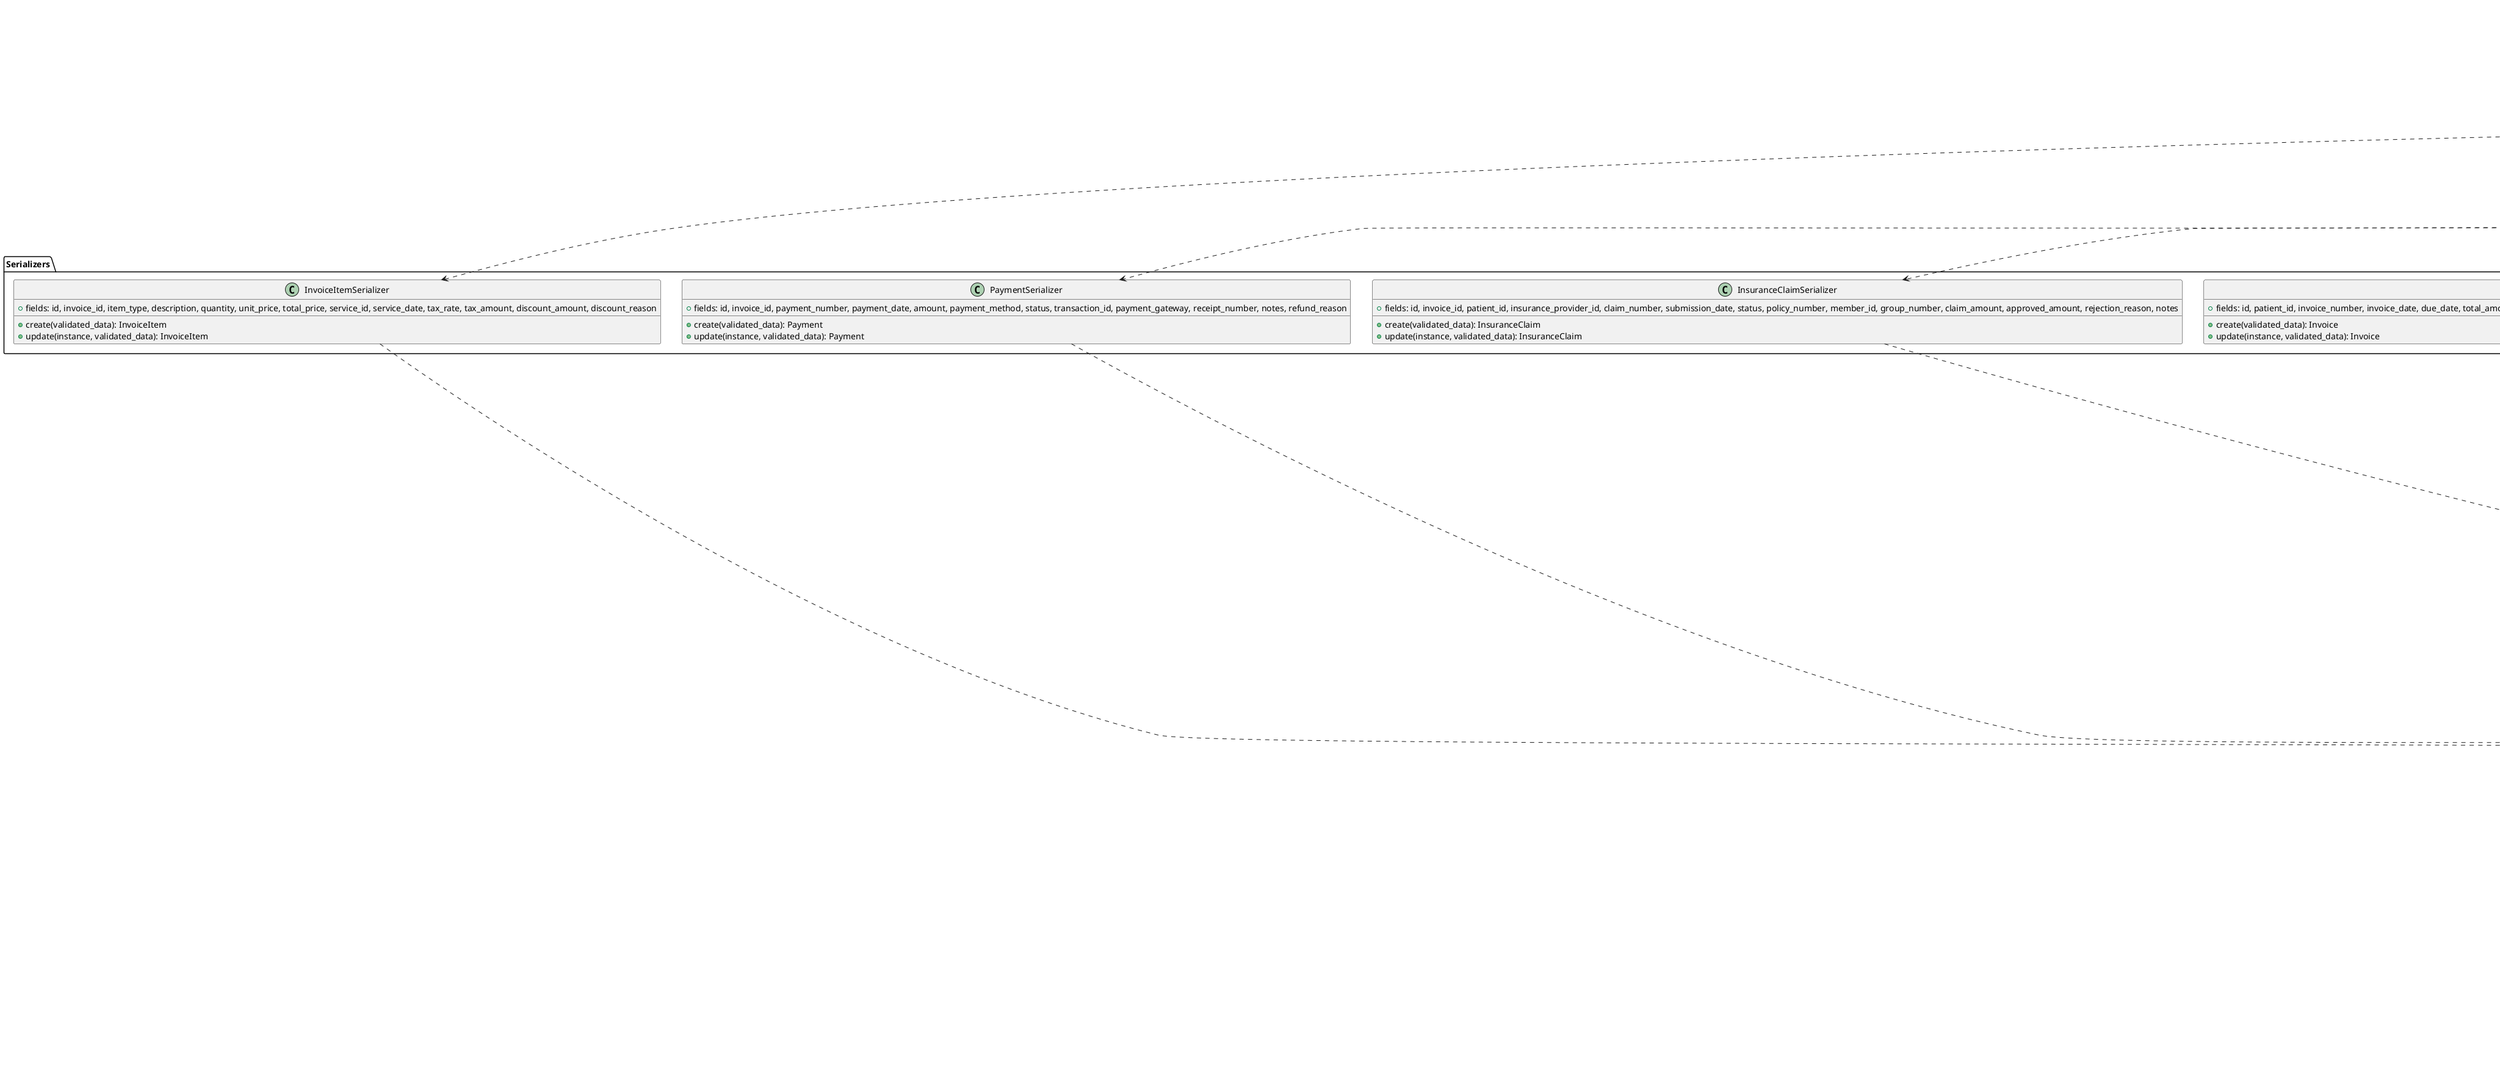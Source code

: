 @startuml
title Class Diagram - Billing Service

package "Models" {
  class Invoice {
    - id: UUID
    - patient_id: UUID
    - invoice_number: String
    - invoice_date: Date
    - due_date: Date
    - total_amount: Decimal
    - paid_amount: Decimal
    - status: InvoiceStatus
    - created_at: DateTime
    - updated_at: DateTime
    - encounter_id: UUID
    - notes: String
    - discount_amount: Decimal
    - discount_reason: String
    - tax_amount: Decimal
    - tax_rate: Decimal
    + get_items(): List<InvoiceItem>
    + get_payments(): List<Payment>
    + get_insurance_claim(): InsuranceClaim
    + calculate_total(): Decimal
    + calculate_balance(): Decimal
    + is_overdue(): Boolean
    + is_paid(): Boolean
    + add_payment(amount: Decimal, method: PaymentMethod): Payment
    + cancel(): void
  }

  class InvoiceItem {
    - id: UUID
    - invoice_id: UUID
    - item_type: ItemType
    - description: String
    - quantity: Integer
    - unit_price: Decimal
    - total_price: Decimal
    - created_at: DateTime
    - updated_at: DateTime
    - service_id: UUID
    - service_date: Date
    - tax_rate: Decimal
    - tax_amount: Decimal
    - discount_amount: Decimal
    - discount_reason: String
    + get_invoice(): Invoice
    + calculate_total(): Decimal
  }

  class Payment {
    - id: UUID
    - invoice_id: UUID
    - payment_number: String
    - payment_date: Date
    - amount: Decimal
    - payment_method: PaymentMethod
    - status: PaymentStatus
    - created_at: DateTime
    - updated_at: DateTime
    - transaction_id: String
    - payment_gateway: String
    - receipt_number: String
    - notes: String
    - refund_reason: String
    + get_invoice(): Invoice
    + refund(reason: String): void
  }

  class InsuranceClaim {
    - id: UUID
    - invoice_id: UUID
    - patient_id: UUID
    - insurance_provider_id: UUID
    - claim_number: String
    - submission_date: Date
    - status: ClaimStatus
    - created_at: DateTime
    - updated_at: DateTime
    - policy_number: String
    - member_id: String
    - group_number: String
    - claim_amount: Decimal
    - approved_amount: Decimal
    - rejection_reason: String
    - notes: String
    + get_invoice(): Invoice
    + get_insurance_provider(): InsuranceProvider
    + submit(): void
    + approve(amount: Decimal): void
    + reject(reason: String): void
    + is_approved(): Boolean
    + is_rejected(): Boolean
  }

  class InsuranceProvider {
    - id: UUID
    - name: String
    - code: String
    - contact_person: String
    - phone: String
    - email: String
    - address: String
    - is_active: Boolean
    - created_at: DateTime
    - updated_at: DateTime
    - website: String
    - notes: String
    + get_claims(): List<InsuranceClaim>
    + get_coverages(): List<InsuranceCoverage>
  }

  class PriceList {
    - id: UUID
    - name: String
    - effective_from: Date
    - effective_to: Date
    - is_active: Boolean
    - created_at: DateTime
    - updated_at: DateTime
    - description: String
    - notes: String
    + get_items(): List<PriceListItem>
    + is_current(): Boolean
  }

  class PriceListItem {
    - id: UUID
    - price_list_id: UUID
    - service_code: String
    - service_name: String
    - service_type: ItemType
    - price: Decimal
    - is_active: Boolean
    - created_at: DateTime
    - updated_at: DateTime
    - description: String
    - notes: String
    + get_price_list(): PriceList
  }

  class InsuranceCoverage {
    - id: UUID
    - insurance_provider_id: UUID
    - service_code: String
    - service_name: String
    - coverage_percentage: Decimal
    - max_coverage_amount: Decimal
    - requires_preauthorization: Boolean
    - is_active: Boolean
    - created_at: DateTime
    - updated_at: DateTime
    - notes: String
    + get_insurance_provider(): InsuranceProvider
    + calculate_coverage(amount: Decimal): Decimal
  }

  enum InvoiceStatus {
    DRAFT
    ISSUED
    PARTIALLY_PAID
    PAID
    OVERDUE
    CANCELLED
  }

  enum ItemType {
    CONSULTATION
    PROCEDURE
    MEDICATION
    LAB_TEST
    ROOM_CHARGE
    OTHER
  }

  enum PaymentMethod {
    CASH
    CREDIT_CARD
    DEBIT_CARD
    BANK_TRANSFER
    INSURANCE
    OTHER
  }

  enum PaymentStatus {
    PENDING
    COMPLETED
    FAILED
    REFUNDED
  }

  enum ClaimStatus {
    DRAFT
    SUBMITTED
    IN_REVIEW
    APPROVED
    PARTIALLY_APPROVED
    REJECTED
    PAID
  }
}

package "Serializers" {
  class InvoiceSerializer {
    + fields: id, patient_id, invoice_number, invoice_date, due_date, total_amount, paid_amount, status, encounter_id, notes, discount_amount, discount_reason, tax_amount, tax_rate
    + create(validated_data): Invoice
    + update(instance, validated_data): Invoice
  }

  class InvoiceItemSerializer {
    + fields: id, invoice_id, item_type, description, quantity, unit_price, total_price, service_id, service_date, tax_rate, tax_amount, discount_amount, discount_reason
    + create(validated_data): InvoiceItem
    + update(instance, validated_data): InvoiceItem
  }

  class PaymentSerializer {
    + fields: id, invoice_id, payment_number, payment_date, amount, payment_method, status, transaction_id, payment_gateway, receipt_number, notes, refund_reason
    + create(validated_data): Payment
    + update(instance, validated_data): Payment
  }

  class InsuranceClaimSerializer {
    + fields: id, invoice_id, patient_id, insurance_provider_id, claim_number, submission_date, status, policy_number, member_id, group_number, claim_amount, approved_amount, rejection_reason, notes
    + create(validated_data): InsuranceClaim
    + update(instance, validated_data): InsuranceClaim
  }
}

package "Views" {
  class InvoiceViewSet {
    + list(): Response
    + retrieve(pk): Response
    + create(request): Response
    + update(request, pk): Response
    + partial_update(request, pk): Response
    + destroy(pk): Response
    + get_items(request, pk): Response
    + get_payments(request, pk): Response
    + get_insurance_claim(request, pk): Response
    + add_payment(request, pk): Response
    + cancel(request, pk): Response
  }

  class InvoiceItemViewSet {
    + list(): Response
    + retrieve(pk): Response
    + create(request): Response
    + update(request, pk): Response
    + partial_update(request, pk): Response
    + destroy(pk): Response
  }

  class PaymentViewSet {
    + list(): Response
    + retrieve(pk): Response
    + create(request): Response
    + update(request, pk): Response
    + partial_update(request, pk): Response
    + destroy(pk): Response
    + refund(request, pk): Response
  }

  class InsuranceClaimViewSet {
    + list(): Response
    + retrieve(pk): Response
    + create(request): Response
    + update(request, pk): Response
    + partial_update(request, pk): Response
    + destroy(pk): Response
    + submit(request, pk): Response
    + approve(request, pk): Response
    + reject(request, pk): Response
  }

  class PriceListViewSet {
    + list(): Response
    + retrieve(pk): Response
    + create(request): Response
    + update(request, pk): Response
    + partial_update(request, pk): Response
    + destroy(pk): Response
    + get_items(request, pk): Response
  }
}

package "Services" {
  class InvoiceService {
    + create_invoice(patient_id: UUID, encounter_id: UUID, items: List<Dict>): Invoice
    + add_invoice_item(invoice_id: UUID, item_type: ItemType, description: String, quantity: Integer, unit_price: Decimal): InvoiceItem
    + add_payment(invoice_id: UUID, amount: Decimal, payment_method: PaymentMethod): Payment
    + cancel_invoice(invoice_id: UUID): Invoice
    + get_patient_invoices(patient_id: UUID): List<Invoice>
    + get_overdue_invoices(): List<Invoice>
    + calculate_invoice_total(invoice_id: UUID): Decimal
  }

  class InsuranceService {
    + create_insurance_claim(invoice_id: UUID, insurance_provider_id: UUID): InsuranceClaim
    + submit_claim(claim_id: UUID): InsuranceClaim
    + approve_claim(claim_id: UUID, approved_amount: Decimal): InsuranceClaim
    + reject_claim(claim_id: UUID, reason: String): InsuranceClaim
    + get_provider_claims(provider_id: UUID): List<InsuranceClaim>
    + get_patient_claims(patient_id: UUID): List<InsuranceClaim>
    + calculate_coverage(insurance_provider_id: UUID, service_code: String, amount: Decimal): Decimal
  }

  class PricingService {
    + get_current_price_list(): PriceList
    + get_service_price(service_code: String, service_type: ItemType): Decimal
    + create_price_list(name: String, effective_from: Date, effective_to: Date): PriceList
    + add_price_list_item(price_list_id: UUID, service_code: String, service_name: String, service_type: ItemType, price: Decimal): PriceListItem
    + update_service_price(price_list_id: UUID, service_code: String, new_price: Decimal): PriceListItem
  }

  class NotificationService {
    + notify_invoice_created(invoice: Invoice): void
    + notify_payment_received(payment: Payment): void
    + notify_invoice_overdue(invoice: Invoice): void
    + notify_claim_status_change(claim: InsuranceClaim): void
  }
}

package "Permissions" {
  class IsBillingStaff {
    + has_permission(request, view): Boolean
  }

  class IsAdmin {
    + has_permission(request, view): Boolean
  }

  class IsPatient {
    + has_permission(request, view): Boolean
  }

  class IsInvoiceOwner {
    + has_object_permission(request, view, obj): Boolean
  }

  class IsInsuranceProvider {
    + has_permission(request, view): Boolean
  }
}

' Relationships
Invoice "1" -- "*" InvoiceItem
Invoice "1" -- "*" Payment
Invoice "1" -- "0..1" InsuranceClaim
InsuranceProvider "1" -- "*" InsuranceClaim
InsuranceProvider "1" -- "*" InsuranceCoverage
PriceList "1" -- "*" PriceListItem

InvoiceSerializer ..> Invoice
InvoiceItemSerializer ..> InvoiceItem
PaymentSerializer ..> Payment
InsuranceClaimSerializer ..> InsuranceClaim

InvoiceViewSet ..> InvoiceSerializer
InvoiceItemViewSet ..> InvoiceItemSerializer
PaymentViewSet ..> PaymentSerializer
InsuranceClaimViewSet ..> InsuranceClaimSerializer
PriceListViewSet ..> PriceList

InvoiceService ..> Invoice
InvoiceService ..> InvoiceItem
InvoiceService ..> Payment
InsuranceService ..> InsuranceClaim
InsuranceService ..> InsuranceProvider
InsuranceService ..> InsuranceCoverage
PricingService ..> PriceList
PricingService ..> PriceListItem
NotificationService ..> Invoice
NotificationService ..> Payment
NotificationService ..> InsuranceClaim

InvoiceViewSet ..> IsBillingStaff
InvoiceViewSet ..> IsPatient
InvoiceViewSet ..> IsInvoiceOwner
InvoiceItemViewSet ..> IsBillingStaff
PaymentViewSet ..> IsBillingStaff
InsuranceClaimViewSet ..> IsBillingStaff
InsuranceClaimViewSet ..> IsInsuranceProvider
PriceListViewSet ..> IsBillingStaff
PriceListViewSet ..> IsAdmin

@enduml
